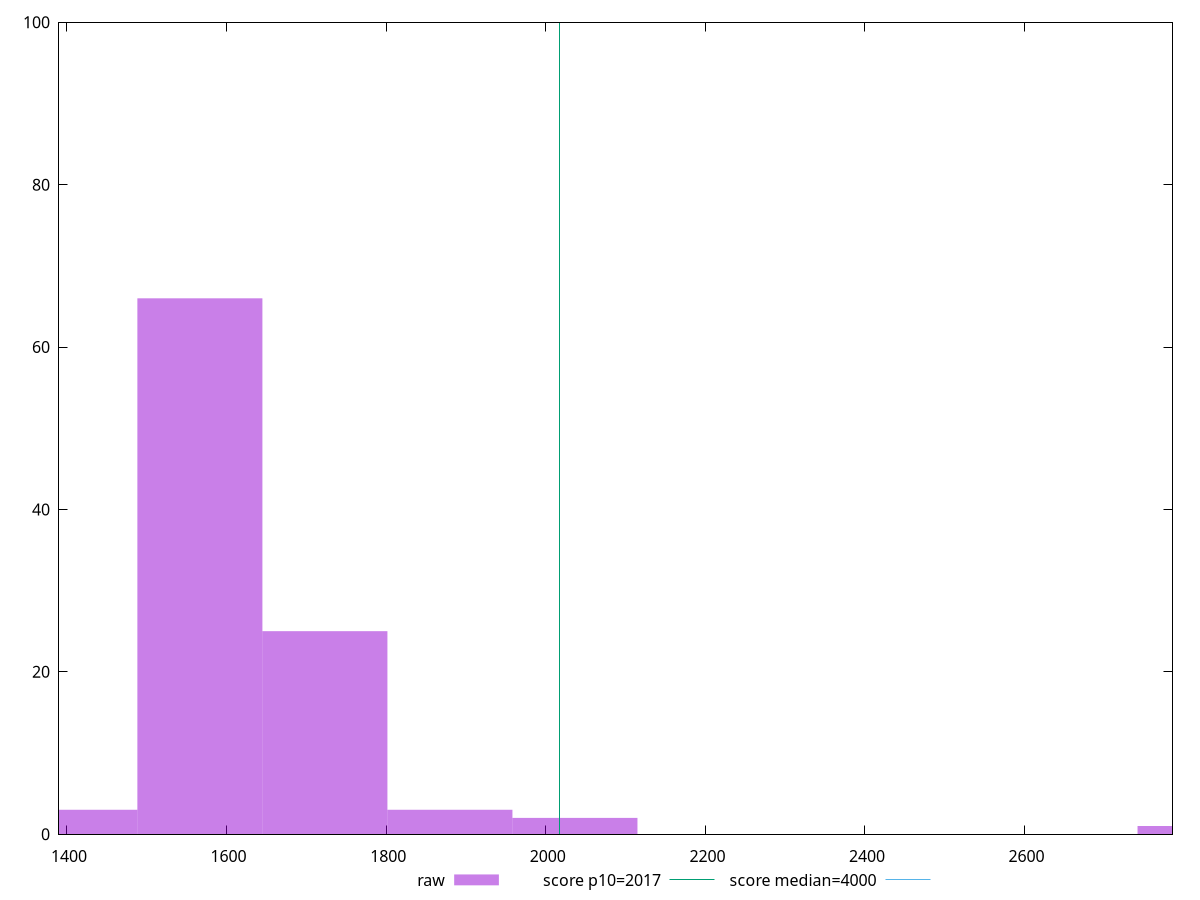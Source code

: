 reset

$raw <<EOF
1723.2306738602701 25
1566.5733398729728 66
1409.9160058856755 3
1879.8880078475672 3
2036.5453418348645 2
2819.832011771351 1
EOF

set key outside below
set boxwidth 156.65733398729728
set xrange [1390.0400000000006:2785.308]
set yrange [0:100]
set trange [0:100]
set style fill transparent solid 0.5 noborder

set parametric
set terminal svg size 640, 490 enhanced background rgb 'white'
set output "report_00009_2021-02-08T22-37-41.559Z/mainthread-work-breakdown/samples/pages+cached+noadtech+nomedia/raw/histogram.svg"

plot $raw title "raw" with boxes, \
     2017,t title "score p10=2017", \
     4000,t title "score median=4000"

reset
